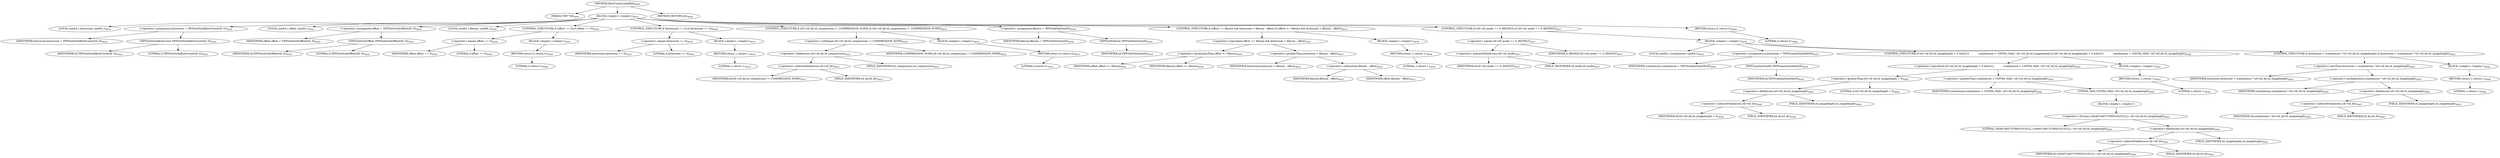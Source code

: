 digraph "ByteCountLooksBad" {  
"88270" [label = <(METHOD,ByteCountLooksBad)<SUB>4009</SUB>> ]
"88271" [label = <(PARAM,TIFF *tif)<SUB>4009</SUB>> ]
"88272" [label = <(BLOCK,&lt;empty&gt;,&lt;empty&gt;)<SUB>4010</SUB>> ]
"88273" [label = <(LOCAL,uint64_t bytecount: uint64_t)<SUB>4024</SUB>> ]
"88274" [label = <(&lt;operator&gt;.assignment,bytecount = TIFFGetStrileByteCount(tif, 0))<SUB>4024</SUB>> ]
"88275" [label = <(IDENTIFIER,bytecount,bytecount = TIFFGetStrileByteCount(tif, 0))<SUB>4024</SUB>> ]
"88276" [label = <(TIFFGetStrileByteCount,TIFFGetStrileByteCount(tif, 0))<SUB>4024</SUB>> ]
"88277" [label = <(IDENTIFIER,tif,TIFFGetStrileByteCount(tif, 0))<SUB>4024</SUB>> ]
"88278" [label = <(LITERAL,0,TIFFGetStrileByteCount(tif, 0))<SUB>4024</SUB>> ]
"88279" [label = <(LOCAL,uint64_t offset: uint64_t)<SUB>4025</SUB>> ]
"88280" [label = <(&lt;operator&gt;.assignment,offset = TIFFGetStrileOffset(tif, 0))<SUB>4025</SUB>> ]
"88281" [label = <(IDENTIFIER,offset,offset = TIFFGetStrileOffset(tif, 0))<SUB>4025</SUB>> ]
"88282" [label = <(TIFFGetStrileOffset,TIFFGetStrileOffset(tif, 0))<SUB>4025</SUB>> ]
"88283" [label = <(IDENTIFIER,tif,TIFFGetStrileOffset(tif, 0))<SUB>4025</SUB>> ]
"88284" [label = <(LITERAL,0,TIFFGetStrileOffset(tif, 0))<SUB>4025</SUB>> ]
"88285" [label = <(LOCAL,uint64_t filesize: uint64_t)<SUB>4026</SUB>> ]
"88286" [label = <(CONTROL_STRUCTURE,if (offset == 0),if (offset == 0))<SUB>4028</SUB>> ]
"88287" [label = <(&lt;operator&gt;.equals,offset == 0)<SUB>4028</SUB>> ]
"88288" [label = <(IDENTIFIER,offset,offset == 0)<SUB>4028</SUB>> ]
"88289" [label = <(LITERAL,0,offset == 0)<SUB>4028</SUB>> ]
"88290" [label = <(BLOCK,&lt;empty&gt;,&lt;empty&gt;)<SUB>4029</SUB>> ]
"88291" [label = <(RETURN,return 0;,return 0;)<SUB>4029</SUB>> ]
"88292" [label = <(LITERAL,0,return 0;)<SUB>4029</SUB>> ]
"88293" [label = <(CONTROL_STRUCTURE,if (bytecount == 0),if (bytecount == 0))<SUB>4030</SUB>> ]
"88294" [label = <(&lt;operator&gt;.equals,bytecount == 0)<SUB>4030</SUB>> ]
"88295" [label = <(IDENTIFIER,bytecount,bytecount == 0)<SUB>4030</SUB>> ]
"88296" [label = <(LITERAL,0,bytecount == 0)<SUB>4030</SUB>> ]
"88297" [label = <(BLOCK,&lt;empty&gt;,&lt;empty&gt;)<SUB>4031</SUB>> ]
"88298" [label = <(RETURN,return 1;,return 1;)<SUB>4031</SUB>> ]
"88299" [label = <(LITERAL,1,return 1;)<SUB>4031</SUB>> ]
"88300" [label = <(CONTROL_STRUCTURE,if (tif-&gt;tif_dir.td_compression != COMPRESSION_NONE),if (tif-&gt;tif_dir.td_compression != COMPRESSION_NONE))<SUB>4032</SUB>> ]
"88301" [label = <(&lt;operator&gt;.notEquals,tif-&gt;tif_dir.td_compression != COMPRESSION_NONE)<SUB>4032</SUB>> ]
"88302" [label = <(&lt;operator&gt;.fieldAccess,tif-&gt;tif_dir.td_compression)<SUB>4032</SUB>> ]
"88303" [label = <(&lt;operator&gt;.indirectFieldAccess,tif-&gt;tif_dir)<SUB>4032</SUB>> ]
"88304" [label = <(IDENTIFIER,tif,tif-&gt;tif_dir.td_compression != COMPRESSION_NONE)<SUB>4032</SUB>> ]
"88305" [label = <(FIELD_IDENTIFIER,tif_dir,tif_dir)<SUB>4032</SUB>> ]
"88306" [label = <(FIELD_IDENTIFIER,td_compression,td_compression)<SUB>4032</SUB>> ]
"88307" [label = <(IDENTIFIER,COMPRESSION_NONE,tif-&gt;tif_dir.td_compression != COMPRESSION_NONE)<SUB>4032</SUB>> ]
"88308" [label = <(BLOCK,&lt;empty&gt;,&lt;empty&gt;)<SUB>4033</SUB>> ]
"88309" [label = <(RETURN,return 0;,return 0;)<SUB>4033</SUB>> ]
"88310" [label = <(LITERAL,0,return 0;)<SUB>4033</SUB>> ]
"88311" [label = <(&lt;operator&gt;.assignment,filesize = TIFFGetFileSize(tif))<SUB>4034</SUB>> ]
"88312" [label = <(IDENTIFIER,filesize,filesize = TIFFGetFileSize(tif))<SUB>4034</SUB>> ]
"88313" [label = <(TIFFGetFileSize,TIFFGetFileSize(tif))<SUB>4034</SUB>> ]
"88314" [label = <(IDENTIFIER,tif,TIFFGetFileSize(tif))<SUB>4034</SUB>> ]
"88315" [label = <(CONTROL_STRUCTURE,if (offset &lt;= filesize &amp;&amp; bytecount &gt; filesize - offset),if (offset &lt;= filesize &amp;&amp; bytecount &gt; filesize - offset))<SUB>4035</SUB>> ]
"88316" [label = <(&lt;operator&gt;.logicalAnd,offset &lt;= filesize &amp;&amp; bytecount &gt; filesize - offset)<SUB>4035</SUB>> ]
"88317" [label = <(&lt;operator&gt;.lessEqualsThan,offset &lt;= filesize)<SUB>4035</SUB>> ]
"88318" [label = <(IDENTIFIER,offset,offset &lt;= filesize)<SUB>4035</SUB>> ]
"88319" [label = <(IDENTIFIER,filesize,offset &lt;= filesize)<SUB>4035</SUB>> ]
"88320" [label = <(&lt;operator&gt;.greaterThan,bytecount &gt; filesize - offset)<SUB>4035</SUB>> ]
"88321" [label = <(IDENTIFIER,bytecount,bytecount &gt; filesize - offset)<SUB>4035</SUB>> ]
"88322" [label = <(&lt;operator&gt;.subtraction,filesize - offset)<SUB>4035</SUB>> ]
"88323" [label = <(IDENTIFIER,filesize,filesize - offset)<SUB>4035</SUB>> ]
"88324" [label = <(IDENTIFIER,offset,filesize - offset)<SUB>4035</SUB>> ]
"88325" [label = <(BLOCK,&lt;empty&gt;,&lt;empty&gt;)<SUB>4036</SUB>> ]
"88326" [label = <(RETURN,return 1;,return 1;)<SUB>4036</SUB>> ]
"88327" [label = <(LITERAL,1,return 1;)<SUB>4036</SUB>> ]
"88328" [label = <(CONTROL_STRUCTURE,if (tif-&gt;tif_mode == O_RDONLY),if (tif-&gt;tif_mode == O_RDONLY))<SUB>4037</SUB>> ]
"88329" [label = <(&lt;operator&gt;.equals,tif-&gt;tif_mode == O_RDONLY)<SUB>4037</SUB>> ]
"88330" [label = <(&lt;operator&gt;.indirectFieldAccess,tif-&gt;tif_mode)<SUB>4037</SUB>> ]
"88331" [label = <(IDENTIFIER,tif,tif-&gt;tif_mode == O_RDONLY)<SUB>4037</SUB>> ]
"88332" [label = <(FIELD_IDENTIFIER,tif_mode,tif_mode)<SUB>4037</SUB>> ]
"88333" [label = <(IDENTIFIER,O_RDONLY,tif-&gt;tif_mode == O_RDONLY)<SUB>4037</SUB>> ]
"88334" [label = <(BLOCK,&lt;empty&gt;,&lt;empty&gt;)<SUB>4038</SUB>> ]
"88335" [label = <(LOCAL,uint64_t scanlinesize: uint64_t)<SUB>4039</SUB>> ]
"88336" [label = <(&lt;operator&gt;.assignment,scanlinesize = TIFFScanlineSize64(tif))<SUB>4039</SUB>> ]
"88337" [label = <(IDENTIFIER,scanlinesize,scanlinesize = TIFFScanlineSize64(tif))<SUB>4039</SUB>> ]
"88338" [label = <(TIFFScanlineSize64,TIFFScanlineSize64(tif))<SUB>4039</SUB>> ]
"88339" [label = <(IDENTIFIER,tif,TIFFScanlineSize64(tif))<SUB>4039</SUB>> ]
"88340" [label = <(CONTROL_STRUCTURE,if (tif-&gt;tif_dir.td_imagelength &gt; 0 &amp;&amp;\012            scanlinesize &gt; UINT64_MAX / tif-&gt;tif_dir.td_imagelength),if (tif-&gt;tif_dir.td_imagelength &gt; 0 &amp;&amp;\012            scanlinesize &gt; UINT64_MAX / tif-&gt;tif_dir.td_imagelength))<SUB>4040</SUB>> ]
"88341" [label = <(&lt;operator&gt;.logicalAnd,tif-&gt;tif_dir.td_imagelength &gt; 0 &amp;&amp;\012            scanlinesize &gt; UINT64_MAX / tif-&gt;tif_dir.td_imagelength)<SUB>4040</SUB>> ]
"88342" [label = <(&lt;operator&gt;.greaterThan,tif-&gt;tif_dir.td_imagelength &gt; 0)<SUB>4040</SUB>> ]
"88343" [label = <(&lt;operator&gt;.fieldAccess,tif-&gt;tif_dir.td_imagelength)<SUB>4040</SUB>> ]
"88344" [label = <(&lt;operator&gt;.indirectFieldAccess,tif-&gt;tif_dir)<SUB>4040</SUB>> ]
"88345" [label = <(IDENTIFIER,tif,tif-&gt;tif_dir.td_imagelength &gt; 0)<SUB>4040</SUB>> ]
"88346" [label = <(FIELD_IDENTIFIER,tif_dir,tif_dir)<SUB>4040</SUB>> ]
"88347" [label = <(FIELD_IDENTIFIER,td_imagelength,td_imagelength)<SUB>4040</SUB>> ]
"88348" [label = <(LITERAL,0,tif-&gt;tif_dir.td_imagelength &gt; 0)<SUB>4040</SUB>> ]
"88349" [label = <(&lt;operator&gt;.greaterThan,scanlinesize &gt; UINT64_MAX / tif-&gt;tif_dir.td_imagelength)<SUB>4041</SUB>> ]
"88350" [label = <(IDENTIFIER,scanlinesize,scanlinesize &gt; UINT64_MAX / tif-&gt;tif_dir.td_imagelength)<SUB>4041</SUB>> ]
"88351" [label = <(UINT64_MAX,UINT64_MAX / tif-&gt;tif_dir.td_imagelength)<SUB>4041</SUB>> ]
"88352" [label = <(BLOCK,&lt;empty&gt;,&lt;empty&gt;)> ]
"88353" [label = <(&lt;operator&gt;.division,(18446744073709551615ULL) / tif-&gt;tif_dir.td_imagelength)<SUB>4041</SUB>> ]
"88354" [label = <(LITERAL,18446744073709551615ULL,(18446744073709551615ULL) / tif-&gt;tif_dir.td_imagelength)<SUB>4041</SUB>> ]
"88355" [label = <(&lt;operator&gt;.fieldAccess,tif-&gt;tif_dir.td_imagelength)<SUB>4041</SUB>> ]
"88356" [label = <(&lt;operator&gt;.indirectFieldAccess,tif-&gt;tif_dir)<SUB>4041</SUB>> ]
"88357" [label = <(IDENTIFIER,tif,(18446744073709551615ULL) / tif-&gt;tif_dir.td_imagelength)<SUB>4041</SUB>> ]
"88358" [label = <(FIELD_IDENTIFIER,tif_dir,tif_dir)<SUB>4041</SUB>> ]
"88359" [label = <(FIELD_IDENTIFIER,td_imagelength,td_imagelength)<SUB>4041</SUB>> ]
"88360" [label = <(BLOCK,&lt;empty&gt;,&lt;empty&gt;)<SUB>4042</SUB>> ]
"88361" [label = <(RETURN,return 1;,return 1;)<SUB>4043</SUB>> ]
"88362" [label = <(LITERAL,1,return 1;)<SUB>4043</SUB>> ]
"88363" [label = <(CONTROL_STRUCTURE,if (bytecount &lt; scanlinesize * tif-&gt;tif_dir.td_imagelength),if (bytecount &lt; scanlinesize * tif-&gt;tif_dir.td_imagelength))<SUB>4045</SUB>> ]
"88364" [label = <(&lt;operator&gt;.lessThan,bytecount &lt; scanlinesize * tif-&gt;tif_dir.td_imagelength)<SUB>4045</SUB>> ]
"88365" [label = <(IDENTIFIER,bytecount,bytecount &lt; scanlinesize * tif-&gt;tif_dir.td_imagelength)<SUB>4045</SUB>> ]
"88366" [label = <(&lt;operator&gt;.multiplication,scanlinesize * tif-&gt;tif_dir.td_imagelength)<SUB>4045</SUB>> ]
"88367" [label = <(IDENTIFIER,scanlinesize,scanlinesize * tif-&gt;tif_dir.td_imagelength)<SUB>4045</SUB>> ]
"88368" [label = <(&lt;operator&gt;.fieldAccess,tif-&gt;tif_dir.td_imagelength)<SUB>4045</SUB>> ]
"88369" [label = <(&lt;operator&gt;.indirectFieldAccess,tif-&gt;tif_dir)<SUB>4045</SUB>> ]
"88370" [label = <(IDENTIFIER,tif,scanlinesize * tif-&gt;tif_dir.td_imagelength)<SUB>4045</SUB>> ]
"88371" [label = <(FIELD_IDENTIFIER,tif_dir,tif_dir)<SUB>4045</SUB>> ]
"88372" [label = <(FIELD_IDENTIFIER,td_imagelength,td_imagelength)<SUB>4045</SUB>> ]
"88373" [label = <(BLOCK,&lt;empty&gt;,&lt;empty&gt;)<SUB>4046</SUB>> ]
"88374" [label = <(RETURN,return 1;,return 1;)<SUB>4046</SUB>> ]
"88375" [label = <(LITERAL,1,return 1;)<SUB>4046</SUB>> ]
"88376" [label = <(RETURN,return 0;,return 0;)<SUB>4048</SUB>> ]
"88377" [label = <(LITERAL,0,return 0;)<SUB>4048</SUB>> ]
"88378" [label = <(METHOD_RETURN,int)<SUB>4009</SUB>> ]
  "88270" -> "88271" 
  "88270" -> "88272" 
  "88270" -> "88378" 
  "88272" -> "88273" 
  "88272" -> "88274" 
  "88272" -> "88279" 
  "88272" -> "88280" 
  "88272" -> "88285" 
  "88272" -> "88286" 
  "88272" -> "88293" 
  "88272" -> "88300" 
  "88272" -> "88311" 
  "88272" -> "88315" 
  "88272" -> "88328" 
  "88272" -> "88376" 
  "88274" -> "88275" 
  "88274" -> "88276" 
  "88276" -> "88277" 
  "88276" -> "88278" 
  "88280" -> "88281" 
  "88280" -> "88282" 
  "88282" -> "88283" 
  "88282" -> "88284" 
  "88286" -> "88287" 
  "88286" -> "88290" 
  "88287" -> "88288" 
  "88287" -> "88289" 
  "88290" -> "88291" 
  "88291" -> "88292" 
  "88293" -> "88294" 
  "88293" -> "88297" 
  "88294" -> "88295" 
  "88294" -> "88296" 
  "88297" -> "88298" 
  "88298" -> "88299" 
  "88300" -> "88301" 
  "88300" -> "88308" 
  "88301" -> "88302" 
  "88301" -> "88307" 
  "88302" -> "88303" 
  "88302" -> "88306" 
  "88303" -> "88304" 
  "88303" -> "88305" 
  "88308" -> "88309" 
  "88309" -> "88310" 
  "88311" -> "88312" 
  "88311" -> "88313" 
  "88313" -> "88314" 
  "88315" -> "88316" 
  "88315" -> "88325" 
  "88316" -> "88317" 
  "88316" -> "88320" 
  "88317" -> "88318" 
  "88317" -> "88319" 
  "88320" -> "88321" 
  "88320" -> "88322" 
  "88322" -> "88323" 
  "88322" -> "88324" 
  "88325" -> "88326" 
  "88326" -> "88327" 
  "88328" -> "88329" 
  "88328" -> "88334" 
  "88329" -> "88330" 
  "88329" -> "88333" 
  "88330" -> "88331" 
  "88330" -> "88332" 
  "88334" -> "88335" 
  "88334" -> "88336" 
  "88334" -> "88340" 
  "88334" -> "88363" 
  "88336" -> "88337" 
  "88336" -> "88338" 
  "88338" -> "88339" 
  "88340" -> "88341" 
  "88340" -> "88360" 
  "88341" -> "88342" 
  "88341" -> "88349" 
  "88342" -> "88343" 
  "88342" -> "88348" 
  "88343" -> "88344" 
  "88343" -> "88347" 
  "88344" -> "88345" 
  "88344" -> "88346" 
  "88349" -> "88350" 
  "88349" -> "88351" 
  "88351" -> "88352" 
  "88352" -> "88353" 
  "88353" -> "88354" 
  "88353" -> "88355" 
  "88355" -> "88356" 
  "88355" -> "88359" 
  "88356" -> "88357" 
  "88356" -> "88358" 
  "88360" -> "88361" 
  "88361" -> "88362" 
  "88363" -> "88364" 
  "88363" -> "88373" 
  "88364" -> "88365" 
  "88364" -> "88366" 
  "88366" -> "88367" 
  "88366" -> "88368" 
  "88368" -> "88369" 
  "88368" -> "88372" 
  "88369" -> "88370" 
  "88369" -> "88371" 
  "88373" -> "88374" 
  "88374" -> "88375" 
  "88376" -> "88377" 
}
